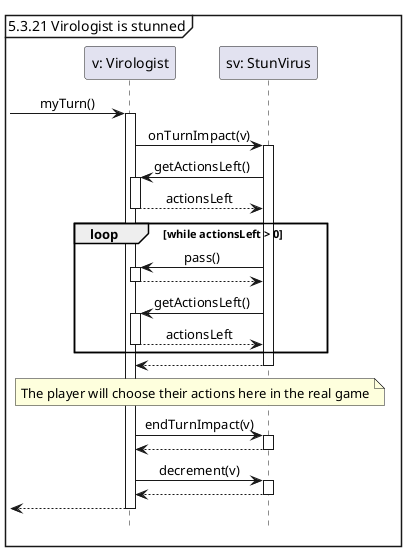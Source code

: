 @startuml
'https://plantuml.com/sequence-diagram
hide footbox
skinparam sequenceMessageAlign center

mainframe 5.3.21 Virologist is stunned

participant "v: Virologist" as v
participant "sv: StunVirus" as sv

-> v ++: myTurn()
    v -> sv ++: onTurnImpact(v)
        sv -> v ++: getActionsLeft()
        return actionsLeft
        loop while actionsLeft > 0
            sv -> v ++: pass()
            return
            sv -> v ++: getActionsLeft()
            return actionsLeft
        end
    return

    note across : The player will choose their actions here in the real game

    v -> sv ++ : endTurnImpact(v)
    return
    v -> sv ++ : decrement(v)
    return
return
@enduml